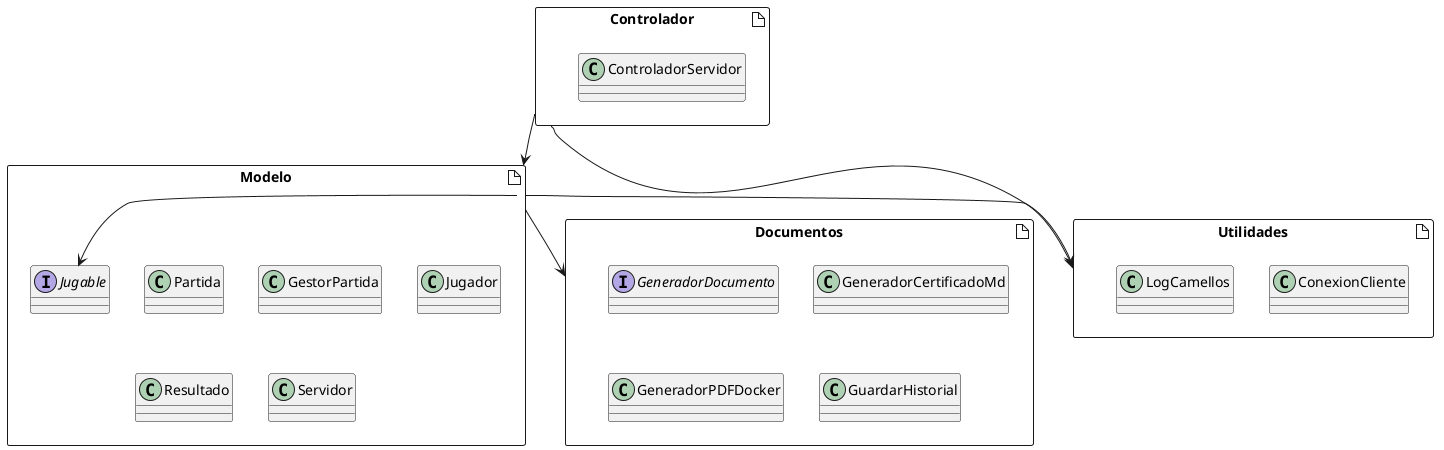 ```plantuml

@startuml
skinparam componentStyle rectangle
allowmixing




' Componentes
artifact "Documentos" as Documentos {
    interface "GeneradorDocumento" as GeneradorDocumento
    class GeneradorCertificadoMd
    class GeneradorPDFDocker
    class GuardarHistorial
}

artifact "Modelo" as Modelo {
    class Partida
    class GestorPartida
    class Jugador
    class Resultado
    class Servidor
    interface "Jugable" as Jugable

}
artifact "Utilidades" as utilidades {
    class ConexionCliente
    class LogCamellos
}

artifact "Controlador" as Controlador {
    class ControladorServidor
    
}



Modelo --> Jugable
Modelo --> utilidades
Modelo --> Documentos
Controlador --> Modelo
Controlador --> utilidades



@enduml